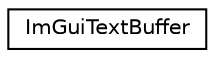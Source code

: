 digraph "Graphical Class Hierarchy"
{
 // LATEX_PDF_SIZE
  edge [fontname="Helvetica",fontsize="10",labelfontname="Helvetica",labelfontsize="10"];
  node [fontname="Helvetica",fontsize="10",shape=record];
  rankdir="LR";
  Node0 [label="ImGuiTextBuffer",height=0.2,width=0.4,color="black", fillcolor="white", style="filled",URL="$structImGuiTextBuffer.html",tooltip=" "];
}
